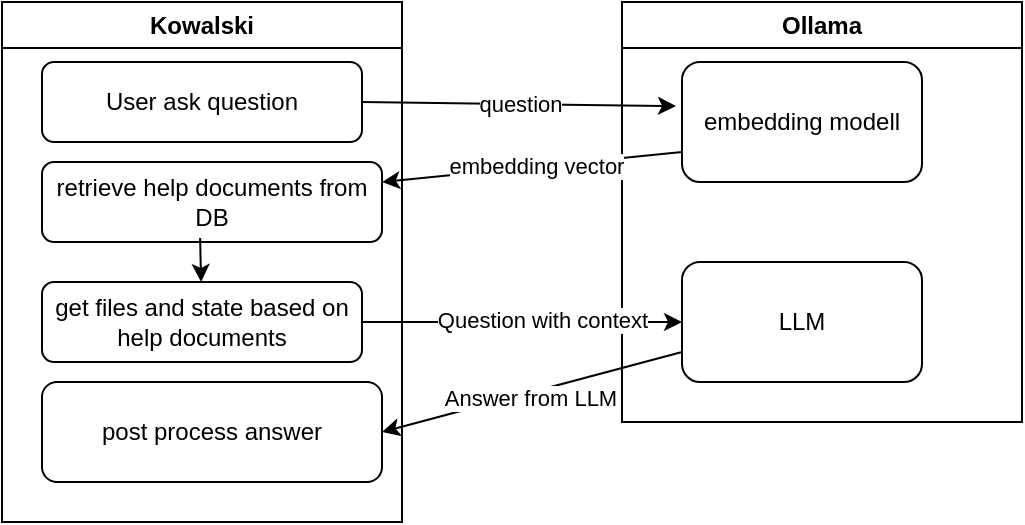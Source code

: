 <mxfile version="27.0.5">
  <diagram name="Page-1" id="kQKjdgFfvHiph6wUranB">
    <mxGraphModel dx="786" dy="1156" grid="1" gridSize="10" guides="1" tooltips="1" connect="1" arrows="1" fold="1" page="1" pageScale="1" pageWidth="850" pageHeight="1100" math="0" shadow="0">
      <root>
        <mxCell id="0" />
        <mxCell id="1" parent="0" />
        <mxCell id="NurUslL9M-7hxnl293aG-28" value="Ollama" style="swimlane;whiteSpace=wrap;html=1;" vertex="1" parent="1">
          <mxGeometry x="370" y="260" width="200" height="210" as="geometry" />
        </mxCell>
        <mxCell id="NurUslL9M-7hxnl293aG-30" value="LLM" style="rounded=1;whiteSpace=wrap;html=1;" vertex="1" parent="NurUslL9M-7hxnl293aG-28">
          <mxGeometry x="30" y="130" width="120" height="60" as="geometry" />
        </mxCell>
        <mxCell id="NurUslL9M-7hxnl293aG-31" value="embedding modell" style="rounded=1;whiteSpace=wrap;html=1;" vertex="1" parent="NurUslL9M-7hxnl293aG-28">
          <mxGeometry x="30" y="30" width="120" height="60" as="geometry" />
        </mxCell>
        <mxCell id="NurUslL9M-7hxnl293aG-29" value="&lt;div&gt;Kowalski&lt;/div&gt;" style="swimlane;whiteSpace=wrap;html=1;" vertex="1" parent="1">
          <mxGeometry x="60" y="260" width="200" height="260" as="geometry" />
        </mxCell>
        <mxCell id="NurUslL9M-7hxnl293aG-32" value="User ask question" style="rounded=1;whiteSpace=wrap;html=1;" vertex="1" parent="NurUslL9M-7hxnl293aG-29">
          <mxGeometry x="20" y="30" width="160" height="40" as="geometry" />
        </mxCell>
        <mxCell id="NurUslL9M-7hxnl293aG-42" value="retrieve help documents from DB" style="rounded=1;whiteSpace=wrap;html=1;" vertex="1" parent="NurUslL9M-7hxnl293aG-29">
          <mxGeometry x="20" y="80" width="170" height="40" as="geometry" />
        </mxCell>
        <mxCell id="NurUslL9M-7hxnl293aG-43" value="get files and state based on help documents" style="rounded=1;whiteSpace=wrap;html=1;" vertex="1" parent="NurUslL9M-7hxnl293aG-29">
          <mxGeometry x="20" y="140" width="160" height="40" as="geometry" />
        </mxCell>
        <mxCell id="NurUslL9M-7hxnl293aG-44" value="" style="endArrow=classic;html=1;rounded=0;exitX=0.465;exitY=0.95;exitDx=0;exitDy=0;exitPerimeter=0;" edge="1" parent="NurUslL9M-7hxnl293aG-29" source="NurUslL9M-7hxnl293aG-42" target="NurUslL9M-7hxnl293aG-43">
          <mxGeometry width="50" height="50" relative="1" as="geometry">
            <mxPoint x="100" y="130" as="sourcePoint" />
            <mxPoint x="350" y="310" as="targetPoint" />
          </mxGeometry>
        </mxCell>
        <mxCell id="NurUslL9M-7hxnl293aG-48" value="post process answer" style="rounded=1;whiteSpace=wrap;html=1;" vertex="1" parent="NurUslL9M-7hxnl293aG-29">
          <mxGeometry x="20" y="190" width="170" height="50" as="geometry" />
        </mxCell>
        <mxCell id="NurUslL9M-7hxnl293aG-38" value="" style="endArrow=classic;html=1;rounded=0;exitX=1;exitY=0.5;exitDx=0;exitDy=0;entryX=-0.025;entryY=0.367;entryDx=0;entryDy=0;entryPerimeter=0;" edge="1" parent="1" source="NurUslL9M-7hxnl293aG-32" target="NurUslL9M-7hxnl293aG-31">
          <mxGeometry width="50" height="50" relative="1" as="geometry">
            <mxPoint x="360" y="620" as="sourcePoint" />
            <mxPoint x="410" y="570" as="targetPoint" />
          </mxGeometry>
        </mxCell>
        <mxCell id="NurUslL9M-7hxnl293aG-39" value="question" style="edgeLabel;html=1;align=center;verticalAlign=middle;resizable=0;points=[];" vertex="1" connectable="0" parent="NurUslL9M-7hxnl293aG-38">
          <mxGeometry x="-0.0" relative="1" as="geometry">
            <mxPoint as="offset" />
          </mxGeometry>
        </mxCell>
        <mxCell id="NurUslL9M-7hxnl293aG-40" value="" style="endArrow=classic;html=1;rounded=0;exitX=0;exitY=0.75;exitDx=0;exitDy=0;entryX=1;entryY=0.25;entryDx=0;entryDy=0;" edge="1" parent="1" source="NurUslL9M-7hxnl293aG-31" target="NurUslL9M-7hxnl293aG-42">
          <mxGeometry width="50" height="50" relative="1" as="geometry">
            <mxPoint x="360" y="620" as="sourcePoint" />
            <mxPoint x="410" y="570" as="targetPoint" />
          </mxGeometry>
        </mxCell>
        <mxCell id="NurUslL9M-7hxnl293aG-41" value="embedding vector" style="edgeLabel;html=1;align=center;verticalAlign=middle;resizable=0;points=[];" vertex="1" connectable="0" parent="NurUslL9M-7hxnl293aG-40">
          <mxGeometry x="-0.025" y="-1" relative="1" as="geometry">
            <mxPoint as="offset" />
          </mxGeometry>
        </mxCell>
        <mxCell id="NurUslL9M-7hxnl293aG-45" value="" style="endArrow=classic;html=1;rounded=0;exitX=1;exitY=0.5;exitDx=0;exitDy=0;entryX=0;entryY=0.5;entryDx=0;entryDy=0;" edge="1" parent="1" source="NurUslL9M-7hxnl293aG-43" target="NurUslL9M-7hxnl293aG-30">
          <mxGeometry width="50" height="50" relative="1" as="geometry">
            <mxPoint x="360" y="620" as="sourcePoint" />
            <mxPoint x="410" y="570" as="targetPoint" />
          </mxGeometry>
        </mxCell>
        <mxCell id="NurUslL9M-7hxnl293aG-47" value="Question with context" style="edgeLabel;html=1;align=center;verticalAlign=middle;resizable=0;points=[];" vertex="1" connectable="0" parent="NurUslL9M-7hxnl293aG-45">
          <mxGeometry x="0.125" y="1" relative="1" as="geometry">
            <mxPoint as="offset" />
          </mxGeometry>
        </mxCell>
        <mxCell id="NurUslL9M-7hxnl293aG-50" value="" style="endArrow=classic;html=1;rounded=0;exitX=0;exitY=0.75;exitDx=0;exitDy=0;entryX=1;entryY=0.5;entryDx=0;entryDy=0;" edge="1" parent="1" source="NurUslL9M-7hxnl293aG-30" target="NurUslL9M-7hxnl293aG-48">
          <mxGeometry width="50" height="50" relative="1" as="geometry">
            <mxPoint x="360" y="620" as="sourcePoint" />
            <mxPoint x="410" y="570" as="targetPoint" />
          </mxGeometry>
        </mxCell>
        <mxCell id="NurUslL9M-7hxnl293aG-51" value="Answer from LLM" style="edgeLabel;html=1;align=center;verticalAlign=middle;resizable=0;points=[];" vertex="1" connectable="0" parent="NurUslL9M-7hxnl293aG-50">
          <mxGeometry x="0.019" y="2" relative="1" as="geometry">
            <mxPoint as="offset" />
          </mxGeometry>
        </mxCell>
      </root>
    </mxGraphModel>
  </diagram>
</mxfile>
